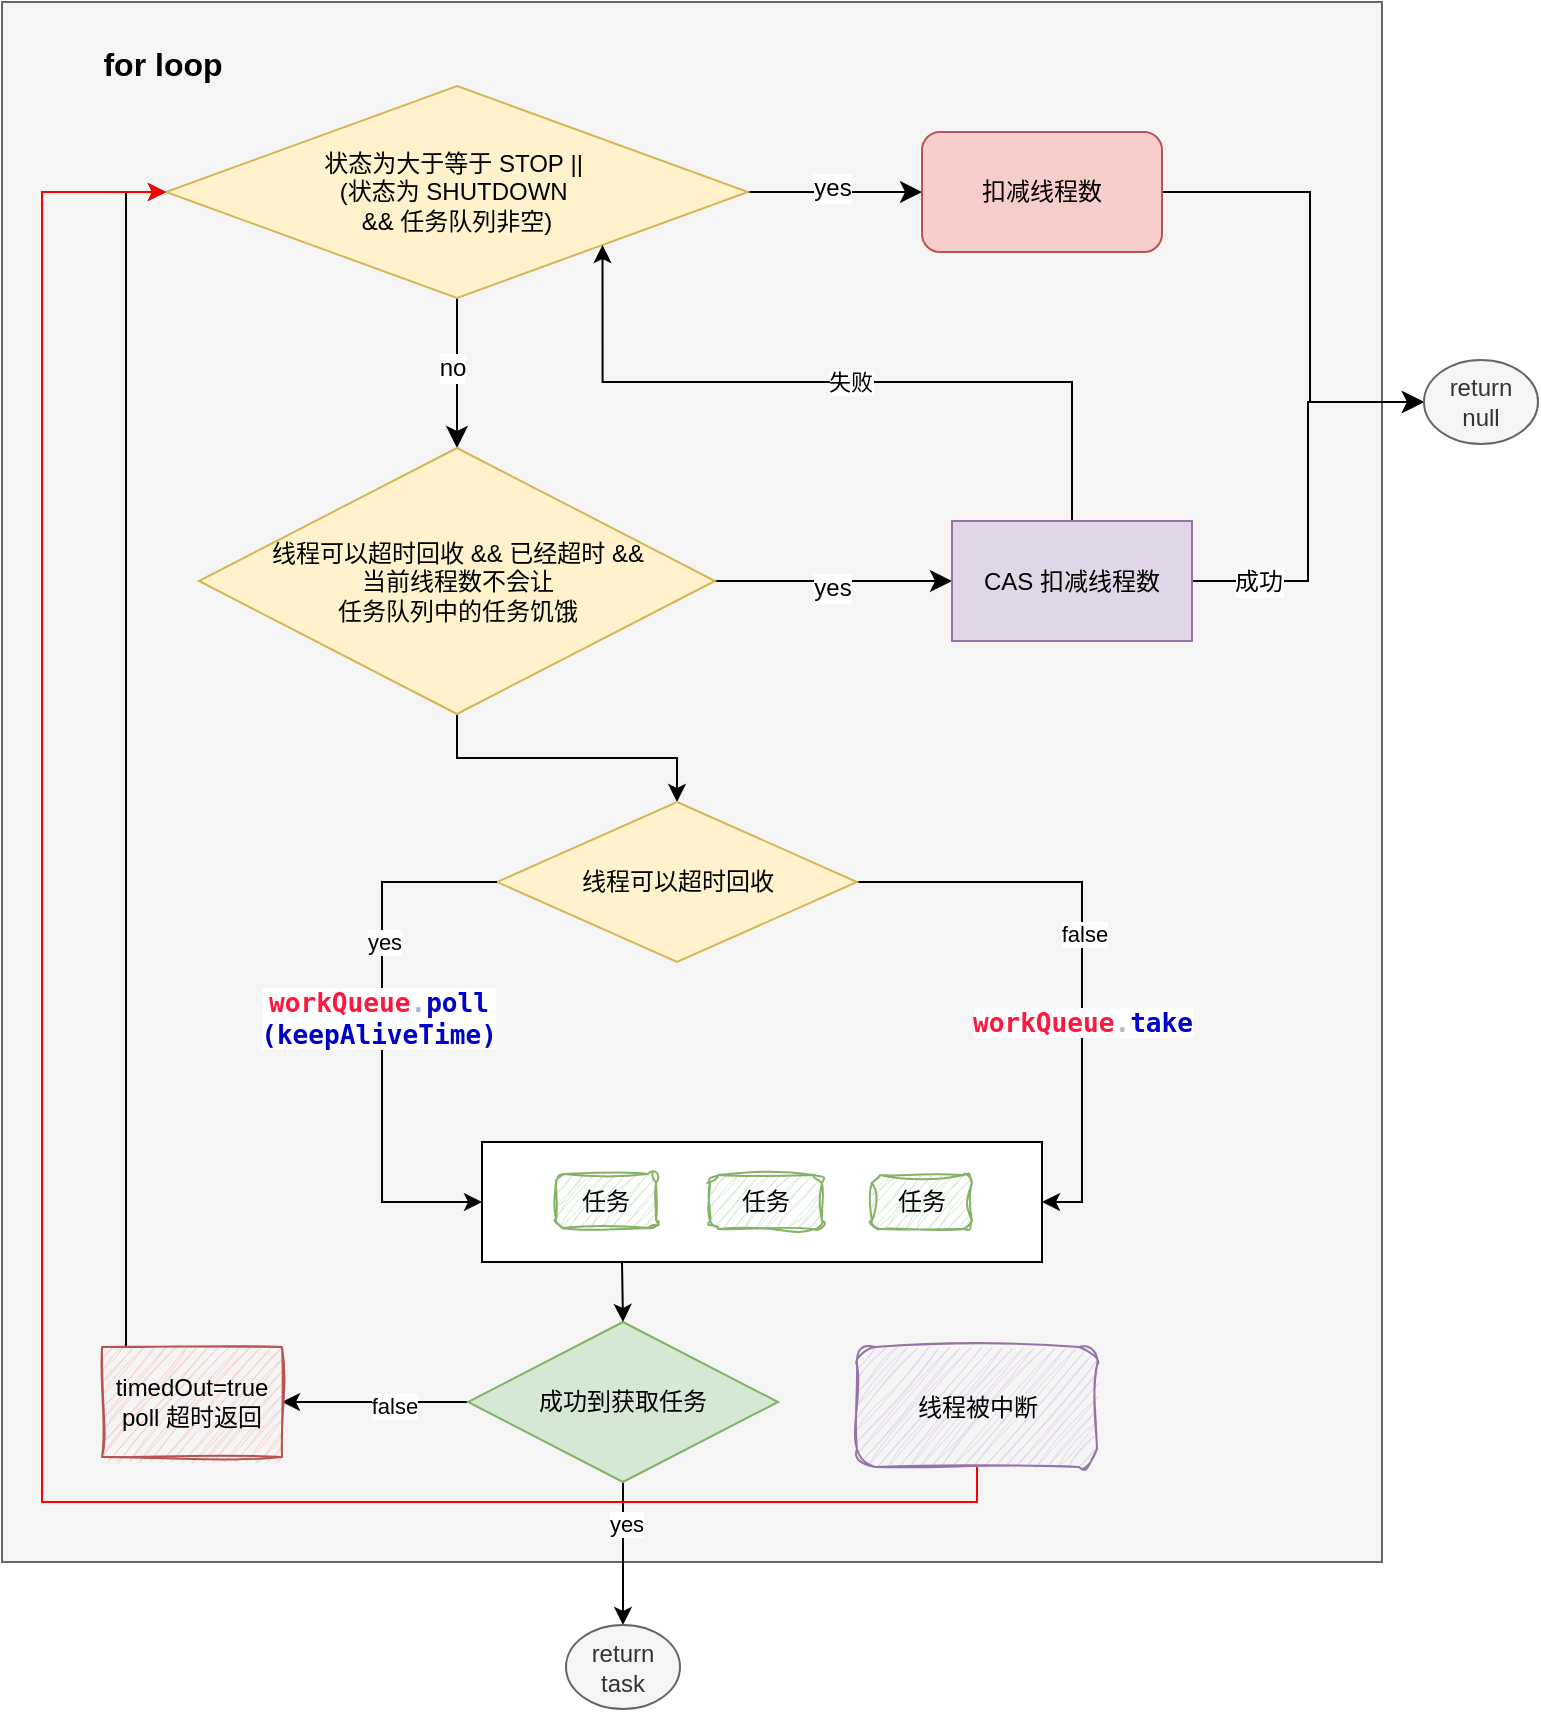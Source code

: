 <mxfile version="24.0.2" type="github">
  <diagram name="第 1 页" id="kgZkTC32iMSSahGTPF5x">
    <mxGraphModel dx="2362" dy="1645" grid="0" gridSize="10" guides="1" tooltips="1" connect="1" arrows="1" fold="1" page="0" pageScale="1" pageWidth="827" pageHeight="1169" math="0" shadow="0">
      <root>
        <mxCell id="0" />
        <mxCell id="1" parent="0" />
        <mxCell id="hcVwcxI4KGfbfcKdvUNQ-1" value="" style="rounded=0;whiteSpace=wrap;html=1;fillColor=#f5f5f5;fontColor=#333333;strokeColor=#666666;" vertex="1" parent="1">
          <mxGeometry x="-720" y="-560" width="690" height="780" as="geometry" />
        </mxCell>
        <mxCell id="hcVwcxI4KGfbfcKdvUNQ-2" style="edgeStyle=orthogonalEdgeStyle;rounded=0;orthogonalLoop=1;jettySize=auto;html=1;fontSize=12;startSize=8;endSize=8;exitX=1;exitY=0.5;exitDx=0;exitDy=0;entryX=0;entryY=0.5;entryDx=0;entryDy=0;" edge="1" parent="1" source="hcVwcxI4KGfbfcKdvUNQ-6" target="hcVwcxI4KGfbfcKdvUNQ-17">
          <mxGeometry relative="1" as="geometry">
            <mxPoint x="-248.0" y="-568" as="targetPoint" />
          </mxGeometry>
        </mxCell>
        <mxCell id="hcVwcxI4KGfbfcKdvUNQ-3" value="yes" style="edgeLabel;html=1;align=center;verticalAlign=middle;resizable=0;points=[];fontSize=12;" vertex="1" connectable="0" parent="hcVwcxI4KGfbfcKdvUNQ-2">
          <mxGeometry x="-0.04" y="2" relative="1" as="geometry">
            <mxPoint as="offset" />
          </mxGeometry>
        </mxCell>
        <mxCell id="hcVwcxI4KGfbfcKdvUNQ-4" style="edgeStyle=none;curved=1;rounded=0;orthogonalLoop=1;jettySize=auto;html=1;entryX=0.5;entryY=0;entryDx=0;entryDy=0;fontSize=12;startSize=8;endSize=8;" edge="1" parent="1" source="hcVwcxI4KGfbfcKdvUNQ-6" target="hcVwcxI4KGfbfcKdvUNQ-10">
          <mxGeometry relative="1" as="geometry" />
        </mxCell>
        <mxCell id="hcVwcxI4KGfbfcKdvUNQ-5" value="no" style="edgeLabel;html=1;align=center;verticalAlign=middle;resizable=0;points=[];fontSize=12;" vertex="1" connectable="0" parent="hcVwcxI4KGfbfcKdvUNQ-4">
          <mxGeometry x="-0.069" y="-3" relative="1" as="geometry">
            <mxPoint as="offset" />
          </mxGeometry>
        </mxCell>
        <mxCell id="hcVwcxI4KGfbfcKdvUNQ-6" value="状态为大于等于 STOP&lt;span style=&quot;background-color: initial; font-size: 12px;&quot;&gt;&amp;nbsp;||&amp;nbsp;&lt;/span&gt;&lt;div style=&quot;font-size: 12px;&quot;&gt;&lt;span style=&quot;background-color: initial; font-size: 12px;&quot;&gt;(状态为 SHUTDOWN&amp;nbsp;&lt;/span&gt;&lt;div style=&quot;font-size: 12px;&quot;&gt;&lt;div style=&quot;font-size: 12px;&quot;&gt;&amp;amp;&amp;amp; 任务队列非空)&lt;/div&gt;&lt;/div&gt;&lt;/div&gt;" style="rhombus;whiteSpace=wrap;html=1;fillColor=#fff2cc;strokeColor=#d6b656;fontSize=12;" vertex="1" parent="1">
          <mxGeometry x="-638" y="-518" width="291" height="106" as="geometry" />
        </mxCell>
        <mxCell id="hcVwcxI4KGfbfcKdvUNQ-7" value="" style="edgeStyle=none;curved=1;rounded=0;orthogonalLoop=1;jettySize=auto;html=1;fontSize=12;startSize=8;endSize=8;" edge="1" parent="1" source="hcVwcxI4KGfbfcKdvUNQ-10" target="hcVwcxI4KGfbfcKdvUNQ-15">
          <mxGeometry relative="1" as="geometry" />
        </mxCell>
        <mxCell id="hcVwcxI4KGfbfcKdvUNQ-8" value="yes" style="edgeLabel;html=1;align=center;verticalAlign=middle;resizable=0;points=[];fontSize=12;" vertex="1" connectable="0" parent="hcVwcxI4KGfbfcKdvUNQ-7">
          <mxGeometry x="-0.011" y="-3" relative="1" as="geometry">
            <mxPoint as="offset" />
          </mxGeometry>
        </mxCell>
        <mxCell id="hcVwcxI4KGfbfcKdvUNQ-9" style="edgeStyle=orthogonalEdgeStyle;rounded=0;orthogonalLoop=1;jettySize=auto;html=1;" edge="1" parent="1" source="hcVwcxI4KGfbfcKdvUNQ-10" target="hcVwcxI4KGfbfcKdvUNQ-26">
          <mxGeometry relative="1" as="geometry" />
        </mxCell>
        <mxCell id="hcVwcxI4KGfbfcKdvUNQ-10" value="&lt;div&gt;线程可以超时回收 &amp;amp;&amp;amp; 已经超时 &amp;amp;&amp;amp;&lt;/div&gt;&lt;div&gt;&lt;span style=&quot;background-color: initial;&quot;&gt;当前线程数不会让&lt;/span&gt;&lt;/div&gt;&lt;div&gt;&lt;span style=&quot;background-color: initial;&quot;&gt;任务队列中的任务饥饿&lt;/span&gt;&lt;br&gt;&lt;/div&gt;" style="rhombus;whiteSpace=wrap;html=1;fillColor=#fff2cc;strokeColor=#d6b656;" vertex="1" parent="1">
          <mxGeometry x="-621.5" y="-337" width="258" height="133" as="geometry" />
        </mxCell>
        <mxCell id="hcVwcxI4KGfbfcKdvUNQ-11" style="edgeStyle=orthogonalEdgeStyle;rounded=0;orthogonalLoop=1;jettySize=auto;html=1;entryX=0;entryY=0.5;entryDx=0;entryDy=0;fontSize=12;startSize=8;endSize=8;" edge="1" parent="1" source="hcVwcxI4KGfbfcKdvUNQ-15" target="hcVwcxI4KGfbfcKdvUNQ-18">
          <mxGeometry relative="1" as="geometry" />
        </mxCell>
        <mxCell id="hcVwcxI4KGfbfcKdvUNQ-12" value="成功" style="edgeLabel;html=1;align=center;verticalAlign=middle;resizable=0;points=[];fontSize=12;" vertex="1" connectable="0" parent="hcVwcxI4KGfbfcKdvUNQ-11">
          <mxGeometry x="-0.677" relative="1" as="geometry">
            <mxPoint as="offset" />
          </mxGeometry>
        </mxCell>
        <mxCell id="hcVwcxI4KGfbfcKdvUNQ-13" style="edgeStyle=orthogonalEdgeStyle;rounded=0;orthogonalLoop=1;jettySize=auto;html=1;entryX=1;entryY=1;entryDx=0;entryDy=0;" edge="1" parent="1" source="hcVwcxI4KGfbfcKdvUNQ-15" target="hcVwcxI4KGfbfcKdvUNQ-6">
          <mxGeometry relative="1" as="geometry">
            <Array as="points">
              <mxPoint x="-185" y="-370" />
              <mxPoint x="-420" y="-370" />
            </Array>
          </mxGeometry>
        </mxCell>
        <mxCell id="hcVwcxI4KGfbfcKdvUNQ-14" value="失败" style="edgeLabel;html=1;align=center;verticalAlign=middle;resizable=0;points=[];" vertex="1" connectable="0" parent="hcVwcxI4KGfbfcKdvUNQ-13">
          <mxGeometry x="-0.029" relative="1" as="geometry">
            <mxPoint as="offset" />
          </mxGeometry>
        </mxCell>
        <mxCell id="hcVwcxI4KGfbfcKdvUNQ-15" value="CAS 扣减线程数" style="whiteSpace=wrap;html=1;fillColor=#e1d5e7;strokeColor=#9673a6;" vertex="1" parent="1">
          <mxGeometry x="-245" y="-300.5" width="120" height="60" as="geometry" />
        </mxCell>
        <mxCell id="hcVwcxI4KGfbfcKdvUNQ-16" style="edgeStyle=orthogonalEdgeStyle;rounded=0;orthogonalLoop=1;jettySize=auto;html=1;entryX=0;entryY=0.5;entryDx=0;entryDy=0;fontSize=12;startSize=8;endSize=8;" edge="1" parent="1" source="hcVwcxI4KGfbfcKdvUNQ-17" target="hcVwcxI4KGfbfcKdvUNQ-18">
          <mxGeometry relative="1" as="geometry">
            <Array as="points">
              <mxPoint x="-66" y="-465" />
              <mxPoint x="-66" y="-360" />
            </Array>
          </mxGeometry>
        </mxCell>
        <mxCell id="hcVwcxI4KGfbfcKdvUNQ-17" value="扣减线程数" style="rounded=1;whiteSpace=wrap;html=1;fillColor=#f8cecc;strokeColor=#b85450;" vertex="1" parent="1">
          <mxGeometry x="-260" y="-495" width="120" height="60" as="geometry" />
        </mxCell>
        <mxCell id="hcVwcxI4KGfbfcKdvUNQ-18" value="return&lt;div&gt;null&lt;/div&gt;" style="ellipse;whiteSpace=wrap;html=1;fillColor=#f5f5f5;fontColor=#333333;strokeColor=#666666;" vertex="1" parent="1">
          <mxGeometry x="-9" y="-381" width="57" height="42" as="geometry" />
        </mxCell>
        <mxCell id="hcVwcxI4KGfbfcKdvUNQ-19" value="" style="group" vertex="1" connectable="0" parent="1">
          <mxGeometry x="-480" y="10" width="280" height="60" as="geometry" />
        </mxCell>
        <mxCell id="hcVwcxI4KGfbfcKdvUNQ-20" value="" style="rounded=0;whiteSpace=wrap;html=1;" vertex="1" parent="hcVwcxI4KGfbfcKdvUNQ-19">
          <mxGeometry width="280" height="60" as="geometry" />
        </mxCell>
        <mxCell id="hcVwcxI4KGfbfcKdvUNQ-21" value="任务" style="rounded=1;whiteSpace=wrap;html=1;sketch=1;curveFitting=1;jiggle=2;fillColor=#d5e8d4;strokeColor=#82b366;" vertex="1" parent="hcVwcxI4KGfbfcKdvUNQ-19">
          <mxGeometry x="37" y="16" width="50" height="27" as="geometry" />
        </mxCell>
        <mxCell id="hcVwcxI4KGfbfcKdvUNQ-22" value="任务" style="rounded=1;whiteSpace=wrap;html=1;sketch=1;curveFitting=1;jiggle=2;fillColor=#d5e8d4;strokeColor=#82b366;" vertex="1" parent="hcVwcxI4KGfbfcKdvUNQ-19">
          <mxGeometry x="114" y="16.5" width="56" height="27" as="geometry" />
        </mxCell>
        <mxCell id="hcVwcxI4KGfbfcKdvUNQ-23" value="任务" style="rounded=1;whiteSpace=wrap;html=1;sketch=1;curveFitting=1;jiggle=2;fillColor=#d5e8d4;strokeColor=#82b366;" vertex="1" parent="hcVwcxI4KGfbfcKdvUNQ-19">
          <mxGeometry x="195" y="16.5" width="50" height="27" as="geometry" />
        </mxCell>
        <mxCell id="hcVwcxI4KGfbfcKdvUNQ-24" style="edgeStyle=orthogonalEdgeStyle;rounded=0;orthogonalLoop=1;jettySize=auto;html=1;entryX=1;entryY=0.5;entryDx=0;entryDy=0;exitX=1;exitY=0.5;exitDx=0;exitDy=0;" edge="1" parent="1" source="hcVwcxI4KGfbfcKdvUNQ-26" target="hcVwcxI4KGfbfcKdvUNQ-20">
          <mxGeometry relative="1" as="geometry" />
        </mxCell>
        <mxCell id="hcVwcxI4KGfbfcKdvUNQ-25" value="false" style="edgeLabel;html=1;align=center;verticalAlign=middle;resizable=0;points=[];" vertex="1" connectable="0" parent="hcVwcxI4KGfbfcKdvUNQ-24">
          <mxGeometry x="-0.054" y="1" relative="1" as="geometry">
            <mxPoint as="offset" />
          </mxGeometry>
        </mxCell>
        <mxCell id="hcVwcxI4KGfbfcKdvUNQ-26" value="线程可以超时回收" style="rhombus;whiteSpace=wrap;html=1;fillColor=#fff2cc;strokeColor=#d6b656;" vertex="1" parent="1">
          <mxGeometry x="-472.5" y="-160" width="180" height="80" as="geometry" />
        </mxCell>
        <mxCell id="hcVwcxI4KGfbfcKdvUNQ-27" value="" style="endArrow=classic;html=1;rounded=0;exitX=0;exitY=0.5;exitDx=0;exitDy=0;entryX=0;entryY=0.5;entryDx=0;entryDy=0;edgeStyle=orthogonalEdgeStyle;" edge="1" parent="1" source="hcVwcxI4KGfbfcKdvUNQ-26" target="hcVwcxI4KGfbfcKdvUNQ-20">
          <mxGeometry width="50" height="50" relative="1" as="geometry">
            <mxPoint x="-800" as="sourcePoint" />
            <mxPoint x="-630" y="-100" as="targetPoint" />
            <Array as="points">
              <mxPoint x="-530" y="-120" />
              <mxPoint x="-530" y="40" />
            </Array>
          </mxGeometry>
        </mxCell>
        <mxCell id="hcVwcxI4KGfbfcKdvUNQ-28" value="yes" style="edgeLabel;html=1;align=center;verticalAlign=middle;resizable=0;points=[];" vertex="1" connectable="0" parent="hcVwcxI4KGfbfcKdvUNQ-27">
          <mxGeometry x="-0.35" y="1" relative="1" as="geometry">
            <mxPoint as="offset" />
          </mxGeometry>
        </mxCell>
        <mxCell id="hcVwcxI4KGfbfcKdvUNQ-29" value="&lt;div style=&quot;&quot;&gt;&lt;font style=&quot;font-family: &amp;quot;JetBrains Mono&amp;quot;, monospace; font-size: 9.8pt; white-space-collapse: preserve;&quot; color=&quot;#ff173e&quot;&gt;workQueue&lt;/font&gt;&lt;font style=&quot;font-family: &amp;quot;JetBrains Mono&amp;quot;, monospace; font-size: 9.8pt; white-space-collapse: preserve;&quot; color=&quot;#a9b7c6&quot;&gt;.&lt;/font&gt;&lt;font style=&quot;font-family: &amp;quot;JetBrains Mono&amp;quot;, monospace; font-size: 9.8pt; white-space-collapse: preserve;&quot; color=&quot;#0000cc&quot;&gt;poll&lt;/font&gt;&lt;/div&gt;&lt;div style=&quot;&quot;&gt;&lt;font style=&quot;font-family: &amp;quot;JetBrains Mono&amp;quot;, monospace; font-size: 9.8pt; white-space-collapse: preserve;&quot; color=&quot;#0000cc&quot;&gt;(&lt;/font&gt;&lt;font face=&quot;JetBrains Mono, monospace&quot; color=&quot;#0000cc&quot;&gt;&lt;span style=&quot;font-size: 13.067px; white-space-collapse: preserve;&quot;&gt;keepAliveTime&lt;/span&gt;&lt;/font&gt;&lt;span style=&quot;font-family: &amp;quot;JetBrains Mono&amp;quot;, monospace; font-size: 9.8pt; white-space-collapse: preserve; color: rgb(0, 0, 204);&quot;&gt;)&lt;/span&gt;&lt;/div&gt;" style="edgeLabel;html=1;align=center;verticalAlign=middle;resizable=0;points=[];labelBackgroundColor=#FFFFFF;fontStyle=1" vertex="1" connectable="0" parent="hcVwcxI4KGfbfcKdvUNQ-27">
          <mxGeometry x="-0.066" y="-2" relative="1" as="geometry">
            <mxPoint as="offset" />
          </mxGeometry>
        </mxCell>
        <mxCell id="hcVwcxI4KGfbfcKdvUNQ-30" value="&lt;div style=&quot;font-family: &amp;quot;JetBrains Mono&amp;quot;, monospace; font-size: 9.8pt; white-space-collapse: preserve;&quot;&gt;&lt;font color=&quot;#ff173e&quot;&gt;workQueue&lt;/font&gt;&lt;font color=&quot;#a9b7c6&quot;&gt;.&lt;/font&gt;&lt;font color=&quot;#0000cc&quot;&gt;take&lt;/font&gt;&lt;/div&gt;" style="edgeLabel;html=1;align=center;verticalAlign=middle;resizable=0;points=[];labelBackgroundColor=#FFFFFF;fontStyle=1" vertex="1" connectable="0" parent="1">
          <mxGeometry x="-180" y="-50" as="geometry" />
        </mxCell>
        <mxCell id="hcVwcxI4KGfbfcKdvUNQ-31" style="edgeStyle=orthogonalEdgeStyle;rounded=0;orthogonalLoop=1;jettySize=auto;html=1;" edge="1" parent="1" source="hcVwcxI4KGfbfcKdvUNQ-35" target="hcVwcxI4KGfbfcKdvUNQ-36">
          <mxGeometry relative="1" as="geometry">
            <mxPoint x="-409.5" y="247.5" as="targetPoint" />
          </mxGeometry>
        </mxCell>
        <mxCell id="hcVwcxI4KGfbfcKdvUNQ-32" value="yes" style="edgeLabel;html=1;align=center;verticalAlign=middle;resizable=0;points=[];" vertex="1" connectable="0" parent="hcVwcxI4KGfbfcKdvUNQ-31">
          <mxGeometry x="-0.417" y="1" relative="1" as="geometry">
            <mxPoint as="offset" />
          </mxGeometry>
        </mxCell>
        <mxCell id="hcVwcxI4KGfbfcKdvUNQ-33" style="edgeStyle=orthogonalEdgeStyle;rounded=0;orthogonalLoop=1;jettySize=auto;html=1;" edge="1" parent="1" source="hcVwcxI4KGfbfcKdvUNQ-35" target="hcVwcxI4KGfbfcKdvUNQ-39">
          <mxGeometry relative="1" as="geometry" />
        </mxCell>
        <mxCell id="hcVwcxI4KGfbfcKdvUNQ-34" value="false" style="edgeLabel;html=1;align=center;verticalAlign=middle;resizable=0;points=[];" vertex="1" connectable="0" parent="hcVwcxI4KGfbfcKdvUNQ-33">
          <mxGeometry x="-0.19" y="2" relative="1" as="geometry">
            <mxPoint as="offset" />
          </mxGeometry>
        </mxCell>
        <mxCell id="hcVwcxI4KGfbfcKdvUNQ-35" value="成功到获取任务" style="rhombus;whiteSpace=wrap;html=1;fillColor=#d5e8d4;strokeColor=#82b366;" vertex="1" parent="1">
          <mxGeometry x="-487" y="100" width="155" height="80" as="geometry" />
        </mxCell>
        <mxCell id="hcVwcxI4KGfbfcKdvUNQ-36" value="return&lt;div&gt;task&lt;/div&gt;" style="ellipse;whiteSpace=wrap;html=1;fillColor=#f5f5f5;fontColor=#333333;strokeColor=#666666;" vertex="1" parent="1">
          <mxGeometry x="-438" y="251.5" width="57" height="42" as="geometry" />
        </mxCell>
        <mxCell id="hcVwcxI4KGfbfcKdvUNQ-37" value="" style="endArrow=classic;html=1;rounded=0;exitX=0.25;exitY=1;exitDx=0;exitDy=0;entryX=0.5;entryY=0;entryDx=0;entryDy=0;" edge="1" parent="1" source="hcVwcxI4KGfbfcKdvUNQ-20" target="hcVwcxI4KGfbfcKdvUNQ-35">
          <mxGeometry width="50" height="50" relative="1" as="geometry">
            <mxPoint x="-600" y="310" as="sourcePoint" />
            <mxPoint x="-550" y="260" as="targetPoint" />
          </mxGeometry>
        </mxCell>
        <mxCell id="hcVwcxI4KGfbfcKdvUNQ-38" style="edgeStyle=orthogonalEdgeStyle;rounded=0;orthogonalLoop=1;jettySize=auto;html=1;entryX=0;entryY=0.5;entryDx=0;entryDy=0;" edge="1" parent="1" source="hcVwcxI4KGfbfcKdvUNQ-39" target="hcVwcxI4KGfbfcKdvUNQ-6">
          <mxGeometry relative="1" as="geometry">
            <Array as="points">
              <mxPoint x="-658" y="-465" />
            </Array>
          </mxGeometry>
        </mxCell>
        <mxCell id="hcVwcxI4KGfbfcKdvUNQ-39" value="timedOut=true&lt;div&gt;poll 超时返回&lt;/div&gt;" style="whiteSpace=wrap;html=1;fillColor=#f8cecc;strokeColor=#b85450;sketch=1;curveFitting=1;jiggle=2;" vertex="1" parent="1">
          <mxGeometry x="-670" y="112.5" width="90" height="55" as="geometry" />
        </mxCell>
        <mxCell id="hcVwcxI4KGfbfcKdvUNQ-40" style="edgeStyle=orthogonalEdgeStyle;rounded=0;orthogonalLoop=1;jettySize=auto;html=1;entryX=0;entryY=0.5;entryDx=0;entryDy=0;strokeColor=#FF0000;" edge="1" parent="1" source="hcVwcxI4KGfbfcKdvUNQ-41" target="hcVwcxI4KGfbfcKdvUNQ-6">
          <mxGeometry relative="1" as="geometry">
            <Array as="points">
              <mxPoint x="-232" y="190" />
              <mxPoint x="-700" y="190" />
              <mxPoint x="-700" y="-465" />
            </Array>
          </mxGeometry>
        </mxCell>
        <mxCell id="hcVwcxI4KGfbfcKdvUNQ-41" value="线程被中断" style="rounded=1;whiteSpace=wrap;html=1;fillColor=#e1d5e7;strokeColor=#9673a6;sketch=1;curveFitting=1;jiggle=2;" vertex="1" parent="1">
          <mxGeometry x="-292.5" y="112.5" width="120" height="60" as="geometry" />
        </mxCell>
        <mxCell id="hcVwcxI4KGfbfcKdvUNQ-42" value="&lt;b&gt;&lt;font style=&quot;font-size: 16px;&quot;&gt;for loop&lt;/font&gt;&lt;/b&gt;" style="text;html=1;align=center;verticalAlign=middle;whiteSpace=wrap;rounded=0;" vertex="1" parent="1">
          <mxGeometry x="-710" y="-548" width="141" height="38" as="geometry" />
        </mxCell>
      </root>
    </mxGraphModel>
  </diagram>
</mxfile>

